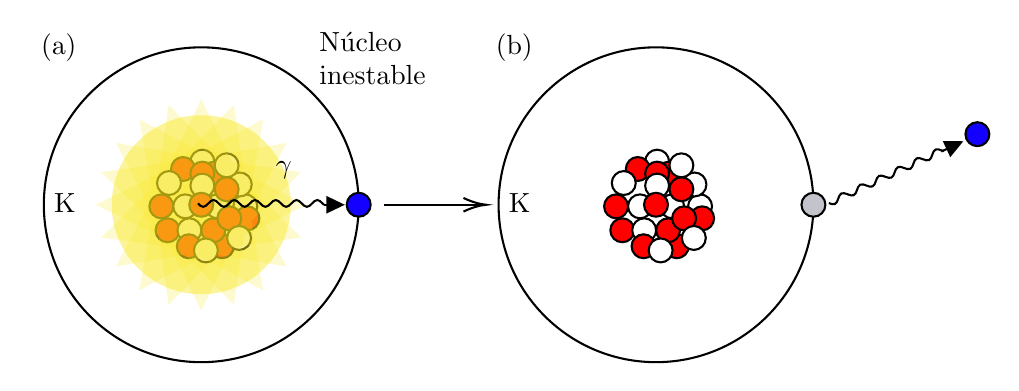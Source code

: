 

\tikzset{every picture/.style={line width=0.75pt}} %set default line width to 0.75pt        

\begin{tikzpicture}[x=0.75pt,y=0.75pt,yscale=-1,xscale=1]
%uncomment if require: \path (0,300); %set diagram left start at 0, and has height of 300

%Shape: Circle [id:dp2575785230789077] 
\draw  [color={rgb, 255:red, 0; green, 0; blue, 0 }  ,draw opacity=0 ][fill={rgb, 255:red, 248; green, 231; blue, 28 }  ,fill opacity=0.36 ] (40.47,148.82) .. controls (40.47,125) and (59.77,105.7) .. (83.58,105.7) .. controls (107.4,105.7) and (126.7,125) .. (126.7,148.82) .. controls (126.7,172.63) and (107.4,191.93) .. (83.58,191.93) .. controls (59.77,191.93) and (40.47,172.63) .. (40.47,148.82) -- cycle ;
%Shape: Circle [id:dp07564373119490087] 
\draw   (7.74,148.82) .. controls (7.74,106.93) and (41.69,72.97) .. (83.58,72.97) .. controls (125.47,72.97) and (159.43,106.93) .. (159.43,148.82) .. controls (159.43,190.71) and (125.47,224.66) .. (83.58,224.66) .. controls (41.69,224.66) and (7.74,190.71) .. (7.74,148.82) -- cycle ;
%Shape: Circle [id:dp27041733025294834] 
\draw  [fill={rgb, 255:red, 19; green, 0; blue, 255 }  ,fill opacity=1 ] (153.66,148.82) .. controls (153.66,145.63) and (156.25,143.05) .. (159.43,143.05) .. controls (162.62,143.05) and (165.2,145.63) .. (165.2,148.82) .. controls (165.2,152) and (162.62,154.58) .. (159.43,154.58) .. controls (156.25,154.58) and (153.66,152) .. (153.66,148.82) -- cycle ;
%Shape: Circle [id:dp3061009109972367] 
\draw  [fill={rgb, 255:red, 255; green, 255; blue, 255 }  ,fill opacity=1 ] (78.35,128.05) .. controls (78.35,124.87) and (80.93,122.28) .. (84.12,122.28) .. controls (87.3,122.28) and (89.88,124.87) .. (89.88,128.05) .. controls (89.88,131.23) and (87.3,133.82) .. (84.12,133.82) .. controls (80.93,133.82) and (78.35,131.23) .. (78.35,128.05) -- cycle ;
%Shape: Circle [id:dp23772659008755093] 
\draw  [fill={rgb, 255:red, 255; green, 0; blue, 0 }  ,fill opacity=1 ] (84.12,133.82) .. controls (84.12,130.63) and (86.7,128.05) .. (89.88,128.05) .. controls (93.07,128.05) and (95.65,130.63) .. (95.65,133.82) .. controls (95.65,137) and (93.07,139.58) .. (89.88,139.58) .. controls (86.7,139.58) and (84.12,137) .. (84.12,133.82) -- cycle ;
%Shape: Circle [id:dp8633057545264842] 
\draw  [fill={rgb, 255:red, 255; green, 0; blue, 0 }  ,fill opacity=1 ] (69.05,131.58) .. controls (69.05,128.4) and (71.63,125.82) .. (74.82,125.82) .. controls (78,125.82) and (80.58,128.4) .. (80.58,131.58) .. controls (80.58,134.77) and (78,137.35) .. (74.82,137.35) .. controls (71.63,137.35) and (69.05,134.77) .. (69.05,131.58) -- cycle ;
%Shape: Circle [id:dp9218932880222019] 
\draw  [fill={rgb, 255:red, 255; green, 0; blue, 0 }  ,fill opacity=1 ] (58.58,149.58) .. controls (58.58,146.4) and (61.17,143.82) .. (64.35,143.82) .. controls (67.53,143.82) and (70.12,146.4) .. (70.12,149.58) .. controls (70.12,152.77) and (67.53,155.35) .. (64.35,155.35) .. controls (61.17,155.35) and (58.58,152.77) .. (58.58,149.58) -- cycle ;
%Shape: Circle [id:dp6232529238461405] 
\draw  [fill={rgb, 255:red, 255; green, 0; blue, 0 }  ,fill opacity=1 ] (61.58,161.12) .. controls (61.58,157.93) and (64.17,155.35) .. (67.35,155.35) .. controls (70.53,155.35) and (73.12,157.93) .. (73.12,161.12) .. controls (73.12,164.3) and (70.53,166.88) .. (67.35,166.88) .. controls (64.17,166.88) and (61.58,164.3) .. (61.58,161.12) -- cycle ;
%Shape: Circle [id:dp3015204873122743] 
\draw  [fill={rgb, 255:red, 255; green, 0; blue, 0 }  ,fill opacity=1 ] (78.35,133.82) .. controls (78.35,130.63) and (80.93,128.05) .. (84.12,128.05) .. controls (87.3,128.05) and (89.88,130.63) .. (89.88,133.82) .. controls (89.88,137) and (87.3,139.58) .. (84.12,139.58) .. controls (80.93,139.58) and (78.35,137) .. (78.35,133.82) -- cycle ;
%Shape: Circle [id:dp12241080927929227] 
\draw  [fill={rgb, 255:red, 255; green, 0; blue, 0 }  ,fill opacity=1 ] (87.82,168.82) .. controls (87.82,165.63) and (90.4,163.05) .. (93.58,163.05) .. controls (96.77,163.05) and (99.35,165.63) .. (99.35,168.82) .. controls (99.35,172) and (96.77,174.58) .. (93.58,174.58) .. controls (90.4,174.58) and (87.82,172) .. (87.82,168.82) -- cycle ;
%Shape: Circle [id:dp8976266132303489] 
\draw  [fill={rgb, 255:red, 255; green, 255; blue, 255 }  ,fill opacity=1 ] (85.58,149.58) .. controls (85.58,146.4) and (88.17,143.82) .. (91.35,143.82) .. controls (94.53,143.82) and (97.12,146.4) .. (97.12,149.58) .. controls (97.12,152.77) and (94.53,155.35) .. (91.35,155.35) .. controls (88.17,155.35) and (85.58,152.77) .. (85.58,149.58) -- cycle ;
%Shape: Circle [id:dp6126901952922214] 
\draw  [fill={rgb, 255:red, 255; green, 255; blue, 255 }  ,fill opacity=1 ] (72.12,161.12) .. controls (72.12,157.93) and (74.7,155.35) .. (77.88,155.35) .. controls (81.07,155.35) and (83.65,157.93) .. (83.65,161.12) .. controls (83.65,164.3) and (81.07,166.88) .. (77.88,166.88) .. controls (74.7,166.88) and (72.12,164.3) .. (72.12,161.12) -- cycle ;
%Shape: Circle [id:dp8726796079118625] 
\draw  [fill={rgb, 255:red, 255; green, 255; blue, 255 }  ,fill opacity=1 ] (70.12,149.58) .. controls (70.12,146.4) and (72.7,143.82) .. (75.88,143.82) .. controls (79.07,143.82) and (81.65,146.4) .. (81.65,149.58) .. controls (81.65,152.77) and (79.07,155.35) .. (75.88,155.35) .. controls (72.7,155.35) and (70.12,152.77) .. (70.12,149.58) -- cycle ;
%Shape: Circle [id:dp1357940422132966] 
\draw  [fill={rgb, 255:red, 255; green, 255; blue, 255 }  ,fill opacity=1 ] (78.35,139.58) .. controls (78.35,136.4) and (80.93,133.82) .. (84.12,133.82) .. controls (87.3,133.82) and (89.88,136.4) .. (89.88,139.58) .. controls (89.88,142.77) and (87.3,145.35) .. (84.12,145.35) .. controls (80.93,145.35) and (78.35,142.77) .. (78.35,139.58) -- cycle ;
%Shape: Circle [id:dp3836431675737545] 
\draw  [fill={rgb, 255:red, 255; green, 255; blue, 255 }  ,fill opacity=1 ] (99.05,149.58) .. controls (99.05,146.4) and (101.63,143.82) .. (104.82,143.82) .. controls (108,143.82) and (110.58,146.4) .. (110.58,149.58) .. controls (110.58,152.77) and (108,155.35) .. (104.82,155.35) .. controls (101.63,155.35) and (99.05,152.77) .. (99.05,149.58) -- cycle ;
%Shape: Circle [id:dp264251256696276] 
\draw  [fill={rgb, 255:red, 255; green, 255; blue, 255 }  ,fill opacity=1 ] (96.35,139.05) .. controls (96.35,135.87) and (98.93,133.28) .. (102.12,133.28) .. controls (105.3,133.28) and (107.88,135.87) .. (107.88,139.05) .. controls (107.88,142.23) and (105.3,144.82) .. (102.12,144.82) .. controls (98.93,144.82) and (96.35,142.23) .. (96.35,139.05) -- cycle ;
%Shape: Circle [id:dp20912526632986195] 
\draw  [fill={rgb, 255:red, 255; green, 0; blue, 0 }  ,fill opacity=1 ] (100.05,155.35) .. controls (100.05,152.17) and (102.63,149.58) .. (105.82,149.58) .. controls (109,149.58) and (111.58,152.17) .. (111.58,155.35) .. controls (111.58,158.53) and (109,161.12) .. (105.82,161.12) .. controls (102.63,161.12) and (100.05,158.53) .. (100.05,155.35) -- cycle ;
%Shape: Circle [id:dp17807007611652592] 
\draw  [fill={rgb, 255:red, 255; green, 0; blue, 0 }  ,fill opacity=1 ] (77.82,148.82) .. controls (77.82,145.63) and (80.4,143.05) .. (83.58,143.05) .. controls (86.77,143.05) and (89.35,145.63) .. (89.35,148.82) .. controls (89.35,152) and (86.77,154.58) .. (83.58,154.58) .. controls (80.4,154.58) and (77.82,152) .. (77.82,148.82) -- cycle ;
%Shape: Circle [id:dp9403553174427953] 
\draw  [fill={rgb, 255:red, 255; green, 0; blue, 0 }  ,fill opacity=1 ] (83.65,161.12) .. controls (83.65,157.93) and (86.23,155.35) .. (89.42,155.35) .. controls (92.6,155.35) and (95.18,157.93) .. (95.18,161.12) .. controls (95.18,164.3) and (92.6,166.88) .. (89.42,166.88) .. controls (86.23,166.88) and (83.65,164.3) .. (83.65,161.12) -- cycle ;
%Shape: Circle [id:dp822949940860793] 
\draw  [fill={rgb, 255:red, 255; green, 0; blue, 0 }  ,fill opacity=1 ] (71.82,168.82) .. controls (71.82,165.63) and (74.4,163.05) .. (77.58,163.05) .. controls (80.77,163.05) and (83.35,165.63) .. (83.35,168.82) .. controls (83.35,172) and (80.77,174.58) .. (77.58,174.58) .. controls (74.4,174.58) and (71.82,172) .. (71.82,168.82) -- cycle ;
%Shape: Circle [id:dp7531714512916019] 
\draw  [fill={rgb, 255:red, 255; green, 0; blue, 0 }  ,fill opacity=1 ] (90.05,141.35) .. controls (90.05,138.17) and (92.63,135.58) .. (95.82,135.58) .. controls (99,135.58) and (101.58,138.17) .. (101.58,141.35) .. controls (101.58,144.53) and (99,147.12) .. (95.82,147.12) .. controls (92.63,147.12) and (90.05,144.53) .. (90.05,141.35) -- cycle ;
%Shape: Circle [id:dp4678836853695233] 
\draw  [fill={rgb, 255:red, 255; green, 255; blue, 255 }  ,fill opacity=1 ] (80.05,170.82) .. controls (80.05,167.63) and (82.63,165.05) .. (85.82,165.05) .. controls (89,165.05) and (91.58,167.63) .. (91.58,170.82) .. controls (91.58,174) and (89,176.58) .. (85.82,176.58) .. controls (82.63,176.58) and (80.05,174) .. (80.05,170.82) -- cycle ;
%Shape: Circle [id:dp7758700234127259] 
\draw  [fill={rgb, 255:red, 255; green, 255; blue, 255 }  ,fill opacity=1 ] (90.05,129.82) .. controls (90.05,126.63) and (92.63,124.05) .. (95.82,124.05) .. controls (99,124.05) and (101.58,126.63) .. (101.58,129.82) .. controls (101.58,133) and (99,135.58) .. (95.82,135.58) .. controls (92.63,135.58) and (90.05,133) .. (90.05,129.82) -- cycle ;
%Shape: Circle [id:dp9759310710204214] 
\draw  [fill={rgb, 255:red, 255; green, 255; blue, 255 }  ,fill opacity=1 ] (62.28,138.35) .. controls (62.28,135.17) and (64.87,132.58) .. (68.05,132.58) .. controls (71.23,132.58) and (73.82,135.17) .. (73.82,138.35) .. controls (73.82,141.53) and (71.23,144.12) .. (68.05,144.12) .. controls (64.87,144.12) and (62.28,141.53) .. (62.28,138.35) -- cycle ;
%Shape: Circle [id:dp7396481827028583] 
\draw  [fill={rgb, 255:red, 255; green, 0; blue, 0 }  ,fill opacity=1 ] (91.35,155.35) .. controls (91.35,152.17) and (93.93,149.58) .. (97.12,149.58) .. controls (100.3,149.58) and (102.88,152.17) .. (102.88,155.35) .. controls (102.88,158.53) and (100.3,161.12) .. (97.12,161.12) .. controls (93.93,161.12) and (91.35,158.53) .. (91.35,155.35) -- cycle ;
%Shape: Circle [id:dp07715459183166562] 
\draw  [fill={rgb, 255:red, 255; green, 255; blue, 255 }  ,fill opacity=1 ] (96.05,164.82) .. controls (96.05,161.63) and (98.63,159.05) .. (101.82,159.05) .. controls (105,159.05) and (107.58,161.63) .. (107.58,164.82) .. controls (107.58,168) and (105,170.58) .. (101.82,170.58) .. controls (98.63,170.58) and (96.05,168) .. (96.05,164.82) -- cycle ;
%Shape: Circle [id:dp9169196906879233] 
\draw  [color={rgb, 255:red, 0; green, 0; blue, 0 }  ,draw opacity=0 ][fill={rgb, 255:red, 248; green, 231; blue, 28 }  ,fill opacity=0.14 ] (40.47,148.82) .. controls (40.47,125) and (59.77,105.7) .. (83.58,105.7) .. controls (107.4,105.7) and (126.7,125) .. (126.7,148.82) .. controls (126.7,172.63) and (107.4,191.93) .. (83.58,191.93) .. controls (59.77,191.93) and (40.47,172.63) .. (40.47,148.82) -- cycle ;
%Shape: Star [id:dp011995389626414332] 
\draw  [color={rgb, 255:red, 0; green, 0; blue, 0 }  ,draw opacity=0 ][fill={rgb, 255:red, 248; green, 231; blue, 28 }  ,fill opacity=0.21 ] (83.58,97.92) -- (98.47,128.23) -- (131.76,133.09) -- (107.67,156.68) -- (113.36,189.99) -- (83.58,174.26) -- (53.81,189.99) -- (59.49,156.68) -- (35.4,133.09) -- (68.69,128.23) -- cycle ;
%Shape: Star [id:dp4282029597925924] 
\draw  [color={rgb, 255:red, 0; green, 0; blue, 0 }  ,draw opacity=0 ][fill={rgb, 255:red, 248; green, 231; blue, 28 }  ,fill opacity=0.21 ] (134.48,148.82) -- (104.17,163.71) -- (99.31,197) -- (75.72,172.91) -- (42.41,178.59) -- (58.14,148.82) -- (42.41,119.04) -- (75.72,124.73) -- (99.31,100.64) -- (104.17,133.93) -- cycle ;
%Shape: Star [id:dp05920403027193977] 
\draw  [color={rgb, 255:red, 0; green, 0; blue, 0 }  ,draw opacity=0 ][fill={rgb, 255:red, 248; green, 231; blue, 28 }  ,fill opacity=0.21 ] (83.58,199.71) -- (68.69,169.4) -- (35.4,164.54) -- (59.49,140.95) -- (53.81,107.64) -- (83.58,123.37) -- (113.36,107.64) -- (107.67,140.95) -- (131.76,164.54) -- (98.47,169.4) -- cycle ;
%Shape: Star [id:dp855828020055878] 
\draw  [color={rgb, 255:red, 0; green, 0; blue, 0 }  ,draw opacity=0 ][fill={rgb, 255:red, 248; green, 231; blue, 28 }  ,fill opacity=0.21 ] (32.69,148.82) -- (63,133.93) -- (67.86,100.64) -- (91.45,124.73) -- (124.76,119.04) -- (109.03,148.82) -- (124.76,178.59) -- (91.45,172.91) -- (67.86,197) -- (63,163.71) -- cycle ;
%Shape: Wave [id:dp08933328426446496] 
\draw   (82,148.18) .. controls (82.82,149.02) and (83.6,149.82) .. (84.5,149.82) .. controls (85.4,149.82) and (86.18,149.02) .. (87,148.18) .. controls (87.82,147.33) and (88.6,146.53) .. (89.5,146.53) .. controls (90.4,146.53) and (91.18,147.33) .. (92,148.18) .. controls (92.82,149.02) and (93.6,149.82) .. (94.5,149.82) .. controls (95.4,149.82) and (96.18,149.02) .. (97,148.18) .. controls (97.82,147.33) and (98.6,146.53) .. (99.5,146.53) .. controls (100.4,146.53) and (101.18,147.33) .. (102,148.18) .. controls (102.82,149.02) and (103.6,149.82) .. (104.5,149.82) .. controls (105.4,149.82) and (106.18,149.02) .. (107,148.18) .. controls (107.82,147.33) and (108.6,146.53) .. (109.5,146.53) .. controls (110.4,146.53) and (111.18,147.33) .. (112,148.18) .. controls (112.82,149.02) and (113.6,149.82) .. (114.5,149.82) .. controls (115.4,149.82) and (116.18,149.02) .. (117,148.18) .. controls (117.82,147.33) and (118.6,146.53) .. (119.5,146.53) .. controls (120.4,146.53) and (121.18,147.33) .. (122,148.18) .. controls (122.82,149.02) and (123.6,149.82) .. (124.5,149.82) .. controls (125.4,149.82) and (126.18,149.02) .. (127,148.18) .. controls (127.82,147.33) and (128.6,146.53) .. (129.5,146.53) .. controls (130.4,146.53) and (131.18,147.33) .. (132,148.18) .. controls (132.82,149.02) and (133.6,149.82) .. (134.5,149.82) .. controls (135.4,149.82) and (136.18,149.02) .. (137,148.18) .. controls (137.82,147.33) and (138.6,146.53) .. (139.5,146.53) .. controls (140.4,146.53) and (141.18,147.33) .. (142,148.18) .. controls (142.24,148.42) and (142.47,148.66) .. (142.7,148.87) ;
%Straight Lines [id:da39141587620200347] 
\draw    (149.74,148.82) -- (142.7,148.82) ;
\draw [shift={(152.74,148.82)}, rotate = 180] [fill={rgb, 255:red, 0; green, 0; blue, 0 }  ][line width=0.08]  [draw opacity=0] (8.93,-4.29) -- (0,0) -- (8.93,4.29) -- cycle    ;
%Shape: Circle [id:dp7000140986412942] 
\draw   (226.84,148.82) .. controls (226.84,106.93) and (260.79,72.97) .. (302.68,72.97) .. controls (344.57,72.97) and (378.53,106.93) .. (378.53,148.82) .. controls (378.53,190.71) and (344.57,224.66) .. (302.68,224.66) .. controls (260.79,224.66) and (226.84,190.71) .. (226.84,148.82) -- cycle ;
%Shape: Circle [id:dp5569098479135285] 
\draw  [fill={rgb, 255:red, 195; green, 195; blue, 203 }  ,fill opacity=1 ] (372.76,148.82) .. controls (372.76,145.63) and (375.35,143.05) .. (378.53,143.05) .. controls (381.72,143.05) and (384.3,145.63) .. (384.3,148.82) .. controls (384.3,152) and (381.72,154.58) .. (378.53,154.58) .. controls (375.35,154.58) and (372.76,152) .. (372.76,148.82) -- cycle ;
%Shape: Circle [id:dp9750728819306852] 
\draw  [fill={rgb, 255:red, 255; green, 255; blue, 255 }  ,fill opacity=1 ] (297.45,128.05) .. controls (297.45,124.87) and (300.03,122.28) .. (303.22,122.28) .. controls (306.4,122.28) and (308.98,124.87) .. (308.98,128.05) .. controls (308.98,131.23) and (306.4,133.82) .. (303.22,133.82) .. controls (300.03,133.82) and (297.45,131.23) .. (297.45,128.05) -- cycle ;
%Shape: Circle [id:dp08326085148223994] 
\draw  [fill={rgb, 255:red, 255; green, 0; blue, 0 }  ,fill opacity=1 ] (303.22,133.82) .. controls (303.22,130.63) and (305.8,128.05) .. (308.98,128.05) .. controls (312.17,128.05) and (314.75,130.63) .. (314.75,133.82) .. controls (314.75,137) and (312.17,139.58) .. (308.98,139.58) .. controls (305.8,139.58) and (303.22,137) .. (303.22,133.82) -- cycle ;
%Shape: Circle [id:dp2849159972626577] 
\draw  [fill={rgb, 255:red, 255; green, 0; blue, 0 }  ,fill opacity=1 ] (288.15,131.58) .. controls (288.15,128.4) and (290.73,125.82) .. (293.92,125.82) .. controls (297.1,125.82) and (299.68,128.4) .. (299.68,131.58) .. controls (299.68,134.77) and (297.1,137.35) .. (293.92,137.35) .. controls (290.73,137.35) and (288.15,134.77) .. (288.15,131.58) -- cycle ;
%Shape: Circle [id:dp5526465535953141] 
\draw  [fill={rgb, 255:red, 255; green, 0; blue, 0 }  ,fill opacity=1 ] (277.68,149.58) .. controls (277.68,146.4) and (280.27,143.82) .. (283.45,143.82) .. controls (286.63,143.82) and (289.22,146.4) .. (289.22,149.58) .. controls (289.22,152.77) and (286.63,155.35) .. (283.45,155.35) .. controls (280.27,155.35) and (277.68,152.77) .. (277.68,149.58) -- cycle ;
%Shape: Circle [id:dp6669888842775475] 
\draw  [fill={rgb, 255:red, 255; green, 0; blue, 0 }  ,fill opacity=1 ] (280.68,161.12) .. controls (280.68,157.93) and (283.27,155.35) .. (286.45,155.35) .. controls (289.63,155.35) and (292.22,157.93) .. (292.22,161.12) .. controls (292.22,164.3) and (289.63,166.88) .. (286.45,166.88) .. controls (283.27,166.88) and (280.68,164.3) .. (280.68,161.12) -- cycle ;
%Shape: Circle [id:dp47436516600530776] 
\draw  [fill={rgb, 255:red, 255; green, 0; blue, 0 }  ,fill opacity=1 ] (297.45,133.82) .. controls (297.45,130.63) and (300.03,128.05) .. (303.22,128.05) .. controls (306.4,128.05) and (308.98,130.63) .. (308.98,133.82) .. controls (308.98,137) and (306.4,139.58) .. (303.22,139.58) .. controls (300.03,139.58) and (297.45,137) .. (297.45,133.82) -- cycle ;
%Shape: Circle [id:dp5716799911386532] 
\draw  [fill={rgb, 255:red, 255; green, 0; blue, 0 }  ,fill opacity=1 ] (306.92,168.82) .. controls (306.92,165.63) and (309.5,163.05) .. (312.68,163.05) .. controls (315.87,163.05) and (318.45,165.63) .. (318.45,168.82) .. controls (318.45,172) and (315.87,174.58) .. (312.68,174.58) .. controls (309.5,174.58) and (306.92,172) .. (306.92,168.82) -- cycle ;
%Shape: Circle [id:dp805624960998347] 
\draw  [fill={rgb, 255:red, 255; green, 255; blue, 255 }  ,fill opacity=1 ] (304.68,149.58) .. controls (304.68,146.4) and (307.27,143.82) .. (310.45,143.82) .. controls (313.63,143.82) and (316.22,146.4) .. (316.22,149.58) .. controls (316.22,152.77) and (313.63,155.35) .. (310.45,155.35) .. controls (307.27,155.35) and (304.68,152.77) .. (304.68,149.58) -- cycle ;
%Shape: Circle [id:dp3888125389541809] 
\draw  [fill={rgb, 255:red, 255; green, 255; blue, 255 }  ,fill opacity=1 ] (291.22,161.12) .. controls (291.22,157.93) and (293.8,155.35) .. (296.98,155.35) .. controls (300.17,155.35) and (302.75,157.93) .. (302.75,161.12) .. controls (302.75,164.3) and (300.17,166.88) .. (296.98,166.88) .. controls (293.8,166.88) and (291.22,164.3) .. (291.22,161.12) -- cycle ;
%Shape: Circle [id:dp5848113861296586] 
\draw  [fill={rgb, 255:red, 255; green, 255; blue, 255 }  ,fill opacity=1 ] (289.22,149.58) .. controls (289.22,146.4) and (291.8,143.82) .. (294.98,143.82) .. controls (298.17,143.82) and (300.75,146.4) .. (300.75,149.58) .. controls (300.75,152.77) and (298.17,155.35) .. (294.98,155.35) .. controls (291.8,155.35) and (289.22,152.77) .. (289.22,149.58) -- cycle ;
%Shape: Circle [id:dp1573282145897732] 
\draw  [fill={rgb, 255:red, 255; green, 255; blue, 255 }  ,fill opacity=1 ] (297.45,139.58) .. controls (297.45,136.4) and (300.03,133.82) .. (303.22,133.82) .. controls (306.4,133.82) and (308.98,136.4) .. (308.98,139.58) .. controls (308.98,142.77) and (306.4,145.35) .. (303.22,145.35) .. controls (300.03,145.35) and (297.45,142.77) .. (297.45,139.58) -- cycle ;
%Shape: Circle [id:dp8973841955918038] 
\draw  [fill={rgb, 255:red, 255; green, 255; blue, 255 }  ,fill opacity=1 ] (318.15,149.58) .. controls (318.15,146.4) and (320.73,143.82) .. (323.92,143.82) .. controls (327.1,143.82) and (329.68,146.4) .. (329.68,149.58) .. controls (329.68,152.77) and (327.1,155.35) .. (323.92,155.35) .. controls (320.73,155.35) and (318.15,152.77) .. (318.15,149.58) -- cycle ;
%Shape: Circle [id:dp8258101390847837] 
\draw  [fill={rgb, 255:red, 255; green, 255; blue, 255 }  ,fill opacity=1 ] (315.45,139.05) .. controls (315.45,135.87) and (318.03,133.28) .. (321.22,133.28) .. controls (324.4,133.28) and (326.98,135.87) .. (326.98,139.05) .. controls (326.98,142.23) and (324.4,144.82) .. (321.22,144.82) .. controls (318.03,144.82) and (315.45,142.23) .. (315.45,139.05) -- cycle ;
%Shape: Circle [id:dp6728776858546471] 
\draw  [fill={rgb, 255:red, 255; green, 0; blue, 0 }  ,fill opacity=1 ] (319.15,155.35) .. controls (319.15,152.17) and (321.73,149.58) .. (324.92,149.58) .. controls (328.1,149.58) and (330.68,152.17) .. (330.68,155.35) .. controls (330.68,158.53) and (328.1,161.12) .. (324.92,161.12) .. controls (321.73,161.12) and (319.15,158.53) .. (319.15,155.35) -- cycle ;
%Shape: Circle [id:dp19008300754383645] 
\draw  [fill={rgb, 255:red, 255; green, 0; blue, 0 }  ,fill opacity=1 ] (296.92,148.82) .. controls (296.92,145.63) and (299.5,143.05) .. (302.68,143.05) .. controls (305.87,143.05) and (308.45,145.63) .. (308.45,148.82) .. controls (308.45,152) and (305.87,154.58) .. (302.68,154.58) .. controls (299.5,154.58) and (296.92,152) .. (296.92,148.82) -- cycle ;
%Shape: Circle [id:dp3825145607028999] 
\draw  [fill={rgb, 255:red, 255; green, 0; blue, 0 }  ,fill opacity=1 ] (302.75,161.12) .. controls (302.75,157.93) and (305.33,155.35) .. (308.52,155.35) .. controls (311.7,155.35) and (314.28,157.93) .. (314.28,161.12) .. controls (314.28,164.3) and (311.7,166.88) .. (308.52,166.88) .. controls (305.33,166.88) and (302.75,164.3) .. (302.75,161.12) -- cycle ;
%Shape: Circle [id:dp3423440355869518] 
\draw  [fill={rgb, 255:red, 255; green, 0; blue, 0 }  ,fill opacity=1 ] (290.92,168.82) .. controls (290.92,165.63) and (293.5,163.05) .. (296.68,163.05) .. controls (299.87,163.05) and (302.45,165.63) .. (302.45,168.82) .. controls (302.45,172) and (299.87,174.58) .. (296.68,174.58) .. controls (293.5,174.58) and (290.92,172) .. (290.92,168.82) -- cycle ;
%Shape: Circle [id:dp06386205545723356] 
\draw  [fill={rgb, 255:red, 255; green, 0; blue, 0 }  ,fill opacity=1 ] (309.15,141.35) .. controls (309.15,138.17) and (311.73,135.58) .. (314.92,135.58) .. controls (318.1,135.58) and (320.68,138.17) .. (320.68,141.35) .. controls (320.68,144.53) and (318.1,147.12) .. (314.92,147.12) .. controls (311.73,147.12) and (309.15,144.53) .. (309.15,141.35) -- cycle ;
%Shape: Circle [id:dp6647393647282892] 
\draw  [fill={rgb, 255:red, 255; green, 255; blue, 255 }  ,fill opacity=1 ] (299.15,170.82) .. controls (299.15,167.63) and (301.73,165.05) .. (304.92,165.05) .. controls (308.1,165.05) and (310.68,167.63) .. (310.68,170.82) .. controls (310.68,174) and (308.1,176.58) .. (304.92,176.58) .. controls (301.73,176.58) and (299.15,174) .. (299.15,170.82) -- cycle ;
%Shape: Circle [id:dp361998139625495] 
\draw  [fill={rgb, 255:red, 255; green, 255; blue, 255 }  ,fill opacity=1 ] (309.15,129.82) .. controls (309.15,126.63) and (311.73,124.05) .. (314.92,124.05) .. controls (318.1,124.05) and (320.68,126.63) .. (320.68,129.82) .. controls (320.68,133) and (318.1,135.58) .. (314.92,135.58) .. controls (311.73,135.58) and (309.15,133) .. (309.15,129.82) -- cycle ;
%Shape: Circle [id:dp6449919902438092] 
\draw  [fill={rgb, 255:red, 255; green, 255; blue, 255 }  ,fill opacity=1 ] (281.38,138.35) .. controls (281.38,135.17) and (283.97,132.58) .. (287.15,132.58) .. controls (290.33,132.58) and (292.92,135.17) .. (292.92,138.35) .. controls (292.92,141.53) and (290.33,144.12) .. (287.15,144.12) .. controls (283.97,144.12) and (281.38,141.53) .. (281.38,138.35) -- cycle ;
%Shape: Circle [id:dp7791853147370126] 
\draw  [fill={rgb, 255:red, 255; green, 0; blue, 0 }  ,fill opacity=1 ] (310.45,155.35) .. controls (310.45,152.17) and (313.03,149.58) .. (316.22,149.58) .. controls (319.4,149.58) and (321.98,152.17) .. (321.98,155.35) .. controls (321.98,158.53) and (319.4,161.12) .. (316.22,161.12) .. controls (313.03,161.12) and (310.45,158.53) .. (310.45,155.35) -- cycle ;
%Shape: Circle [id:dp11019014966001228] 
\draw  [fill={rgb, 255:red, 255; green, 255; blue, 255 }  ,fill opacity=1 ] (315.15,164.82) .. controls (315.15,161.63) and (317.73,159.05) .. (320.92,159.05) .. controls (324.1,159.05) and (326.68,161.63) .. (326.68,164.82) .. controls (326.68,168) and (324.1,170.58) .. (320.92,170.58) .. controls (317.73,170.58) and (315.15,168) .. (315.15,164.82) -- cycle ;
%Shape: Wave [id:dp06978419532562563] 
\draw   (385.94,148) .. controls (387.04,148.42) and (388.08,148.82) .. (388.9,148.43) .. controls (389.72,148.05) and (390.09,147) .. (390.48,145.89) .. controls (390.86,144.78) and (391.23,143.73) .. (392.05,143.34) .. controls (392.87,142.96) and (393.91,143.36) .. (395.01,143.78) .. controls (396.1,144.19) and (397.15,144.59) .. (397.97,144.21) .. controls (398.79,143.82) and (399.15,142.77) .. (399.54,141.66) .. controls (399.92,140.56) and (400.29,139.5) .. (401.11,139.12) .. controls (401.93,138.74) and (402.98,139.13) .. (404.07,139.55) .. controls (405.16,139.97) and (406.21,140.36) .. (407.03,139.98) .. controls (407.85,139.6) and (408.22,138.54) .. (408.6,137.44) .. controls (408.98,136.33) and (409.35,135.27) .. (410.17,134.89) .. controls (410.99,134.51) and (412.04,134.91) .. (413.13,135.32) .. controls (414.23,135.74) and (415.27,136.14) .. (416.09,135.75) .. controls (416.91,135.37) and (417.28,134.32) .. (417.66,133.21) .. controls (418.05,132.1) and (418.42,131.05) .. (419.24,130.67) .. controls (420.06,130.28) and (421.1,130.68) .. (422.2,131.1) .. controls (423.29,131.51) and (424.34,131.91) .. (425.16,131.53) .. controls (425.98,131.15) and (426.34,130.09) .. (426.73,128.98) .. controls (427.11,127.88) and (427.48,126.82) .. (428.3,126.44) .. controls (429.12,126.06) and (430.16,126.45) .. (431.26,126.87) .. controls (432.35,127.29) and (433.4,127.68) .. (434.22,127.3) .. controls (435.04,126.92) and (435.41,125.86) .. (435.79,124.76) .. controls (436.17,123.65) and (436.54,122.6) .. (437.36,122.21) .. controls (438.18,121.83) and (439.23,122.23) .. (440.32,122.64) .. controls (440.64,122.76) and (440.95,122.88) .. (441.25,122.98) ;
%Straight Lines [id:da24895417560315014] 
\draw    (448.02,119.5) -- (440.15,123.17) ;
\draw [shift={(450.74,118.23)}, rotate = 155] [fill={rgb, 255:red, 0; green, 0; blue, 0 }  ][line width=0.08]  [draw opacity=0] (8.93,-4.29) -- (0,0) -- (8.93,4.29) -- cycle    ;
%Straight Lines [id:da7809549956372451] 
\draw    (171.74,148.82) -- (218.84,148.82) ;
\draw [shift={(220.84,148.82)}, rotate = 180] [color={rgb, 255:red, 0; green, 0; blue, 0 }  ][line width=0.75]    (10.93,-3.29) .. controls (6.95,-1.4) and (3.31,-0.3) .. (0,0) .. controls (3.31,0.3) and (6.95,1.4) .. (10.93,3.29)   ;
%Shape: Circle [id:dp26352259683996526] 
\draw  [fill={rgb, 255:red, 19; green, 0; blue, 255 }  ,fill opacity=1 ] (451.76,114.82) .. controls (451.76,111.63) and (454.35,109.05) .. (457.53,109.05) .. controls (460.72,109.05) and (463.3,111.63) .. (463.3,114.82) .. controls (463.3,118) and (460.72,120.58) .. (457.53,120.58) .. controls (454.35,120.58) and (451.76,118) .. (451.76,114.82) -- cycle ;

% Text Node
\draw (11.23,142) node [anchor=north west][inner sep=0.75pt]   [align=left] {K};
% Text Node
\draw (4.9,65) node [anchor=north west][inner sep=0.75pt]   [align=left] {(a)};
% Text Node
\draw (230.33,142) node [anchor=north west][inner sep=0.75pt]   [align=left] {K};
% Text Node
\draw (224,65) node [anchor=north west][inner sep=0.75pt]   [align=left] {(b)};
% Text Node
\draw (139,64) node [anchor=north west][inner sep=0.75pt]   [align=left] { Núcleo\\inestable};
% Text Node
\draw (118,126.4) node [anchor=north west][inner sep=0.75pt]    {$\gamma $};


\end{tikzpicture}
